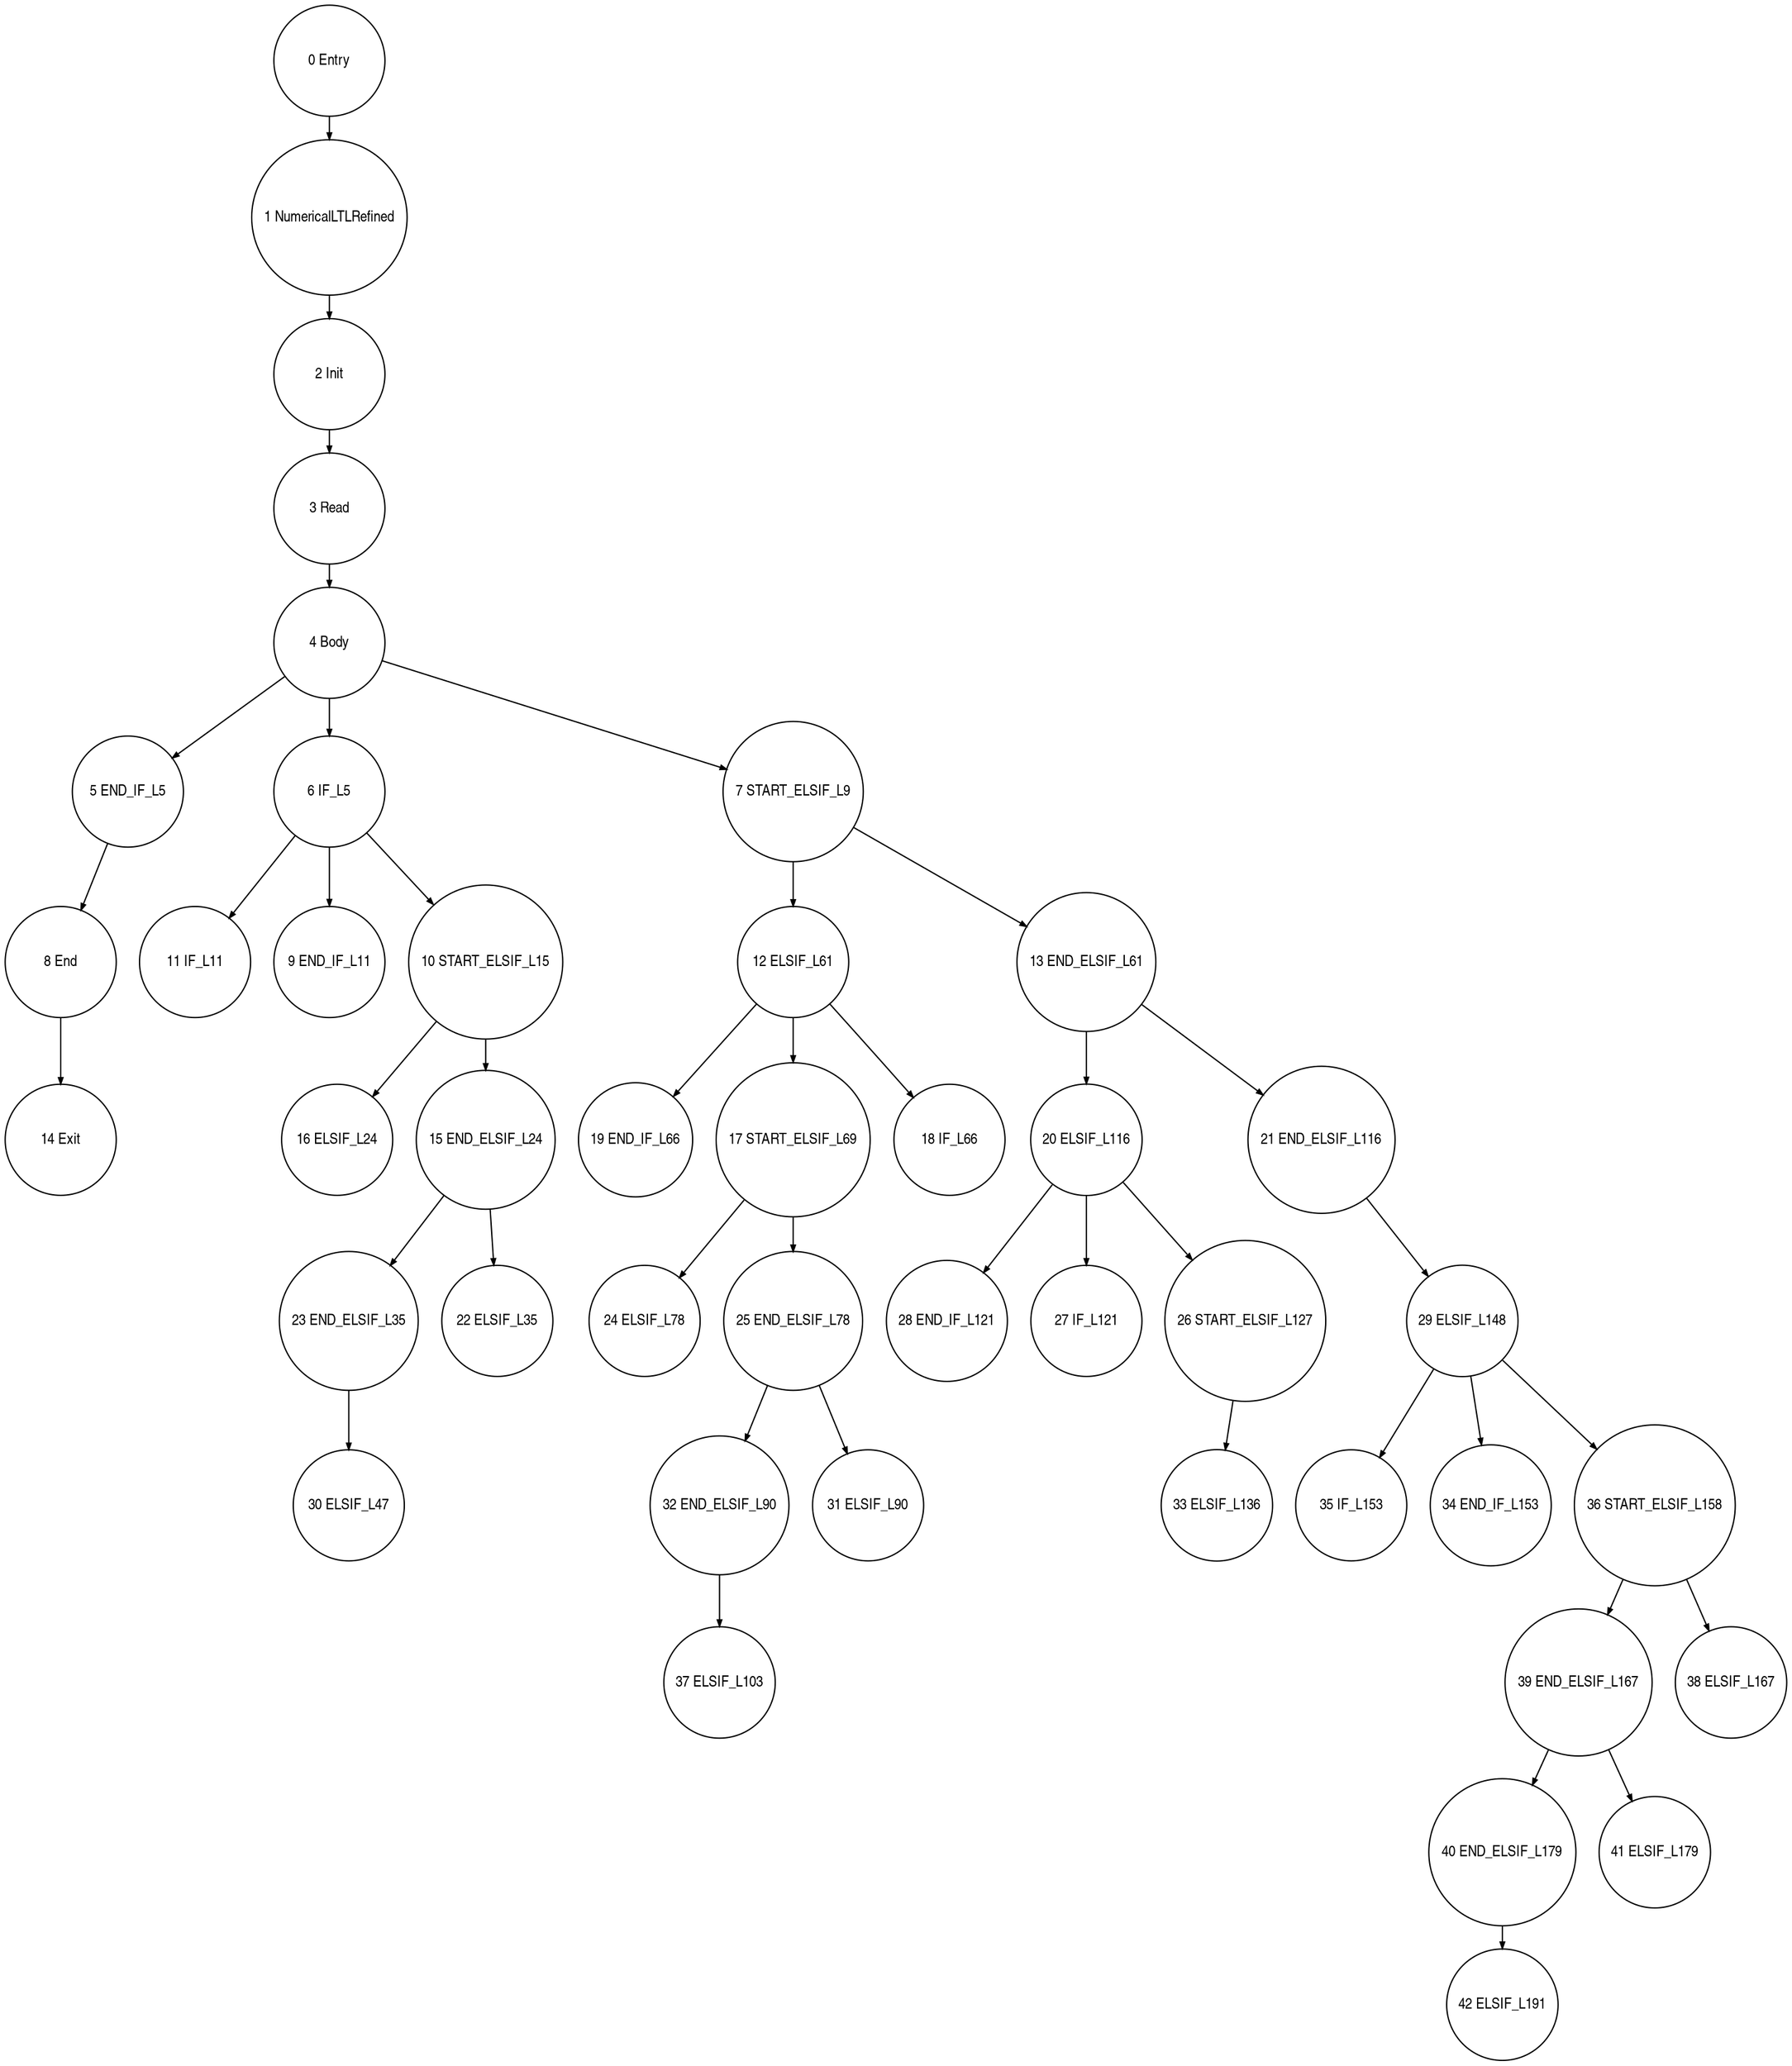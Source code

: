 digraph G {
  ranksep=.25;
  edge [arrowsize=.5]
  node [shape=circle, fontname="ArialNarrow",
        fontsize=12,  height=1.2];
  "28 END_IF_L121"; "1 NumericalLTLRefined"; "27 IF_L121"; "16 ELSIF_L24"; "42 ELSIF_L191"; "30 ELSIF_L47"; "37 ELSIF_L103"; "35 IF_L153"; "19 END_IF_L66"; "20 ELSIF_L116"; "12 ELSIF_L61"; "17 START_ELSIF_L69"; "23 END_ELSIF_L35"; "32 END_ELSIF_L90"; "11 IF_L11"; "34 END_IF_L153"; "40 END_ELSIF_L179"; "36 START_ELSIF_L158"; "26 START_ELSIF_L127"; "5 END_IF_L5"; "0 Entry"; "24 ELSIF_L78"; "2 Init"; "25 END_ELSIF_L78"; "29 ELSIF_L148"; "31 ELSIF_L90"; "41 ELSIF_L179"; "14 Exit"; "22 ELSIF_L35"; "39 END_ELSIF_L167"; "4 Body"; "6 IF_L5"; "3 Read"; "33 ELSIF_L136"; "15 END_ELSIF_L24"; "9 END_IF_L11"; "38 ELSIF_L167"; "10 START_ELSIF_L15"; "8 End"; "21 END_ELSIF_L116"; "18 IF_L66"; "13 END_ELSIF_L61"; "7 START_ELSIF_L9"; 
  "26 START_ELSIF_L127" -> "33 ELSIF_L136";
  "15 END_ELSIF_L24" -> "22 ELSIF_L35";
  "15 END_ELSIF_L24" -> "23 END_ELSIF_L35";
  "3 Read" -> "4 Body";
  "0 Entry" -> "1 NumericalLTLRefined";
  "2 Init" -> "3 Read";
  "17 START_ELSIF_L69" -> "24 ELSIF_L78";
  "17 START_ELSIF_L69" -> "25 END_ELSIF_L78";
  "13 END_ELSIF_L61" -> "20 ELSIF_L116";
  "13 END_ELSIF_L61" -> "21 END_ELSIF_L116";
  "39 END_ELSIF_L167" -> "40 END_ELSIF_L179";
  "39 END_ELSIF_L167" -> "41 ELSIF_L179";
  "1 NumericalLTLRefined" -> "2 Init";
  "4 Body" -> "5 END_IF_L5";
  "4 Body" -> "6 IF_L5";
  "4 Body" -> "7 START_ELSIF_L9";
  "25 END_ELSIF_L78" -> "31 ELSIF_L90";
  "25 END_ELSIF_L78" -> "32 END_ELSIF_L90";
  "29 ELSIF_L148" -> "34 END_IF_L153";
  "29 ELSIF_L148" -> "35 IF_L153";
  "29 ELSIF_L148" -> "36 START_ELSIF_L158";
  "36 START_ELSIF_L158" -> "38 ELSIF_L167";
  "36 START_ELSIF_L158" -> "39 END_ELSIF_L167";
  "6 IF_L5" -> "9 END_IF_L11";
  "6 IF_L5" -> "10 START_ELSIF_L15";
  "6 IF_L5" -> "11 IF_L11";
  "23 END_ELSIF_L35" -> "30 ELSIF_L47";
  "5 END_IF_L5" -> "8 End";
  "32 END_ELSIF_L90" -> "37 ELSIF_L103";
  "7 START_ELSIF_L9" -> "12 ELSIF_L61";
  "7 START_ELSIF_L9" -> "13 END_ELSIF_L61";
  "21 END_ELSIF_L116" -> "29 ELSIF_L148";
  "10 START_ELSIF_L15" -> "15 END_ELSIF_L24";
  "10 START_ELSIF_L15" -> "16 ELSIF_L24";
  "20 ELSIF_L116" -> "26 START_ELSIF_L127";
  "20 ELSIF_L116" -> "27 IF_L121";
  "20 ELSIF_L116" -> "28 END_IF_L121";
  "40 END_ELSIF_L179" -> "42 ELSIF_L191";
  "12 ELSIF_L61" -> "17 START_ELSIF_L69";
  "12 ELSIF_L61" -> "18 IF_L66";
  "12 ELSIF_L61" -> "19 END_IF_L66";
  "8 End" -> "14 Exit";
}
